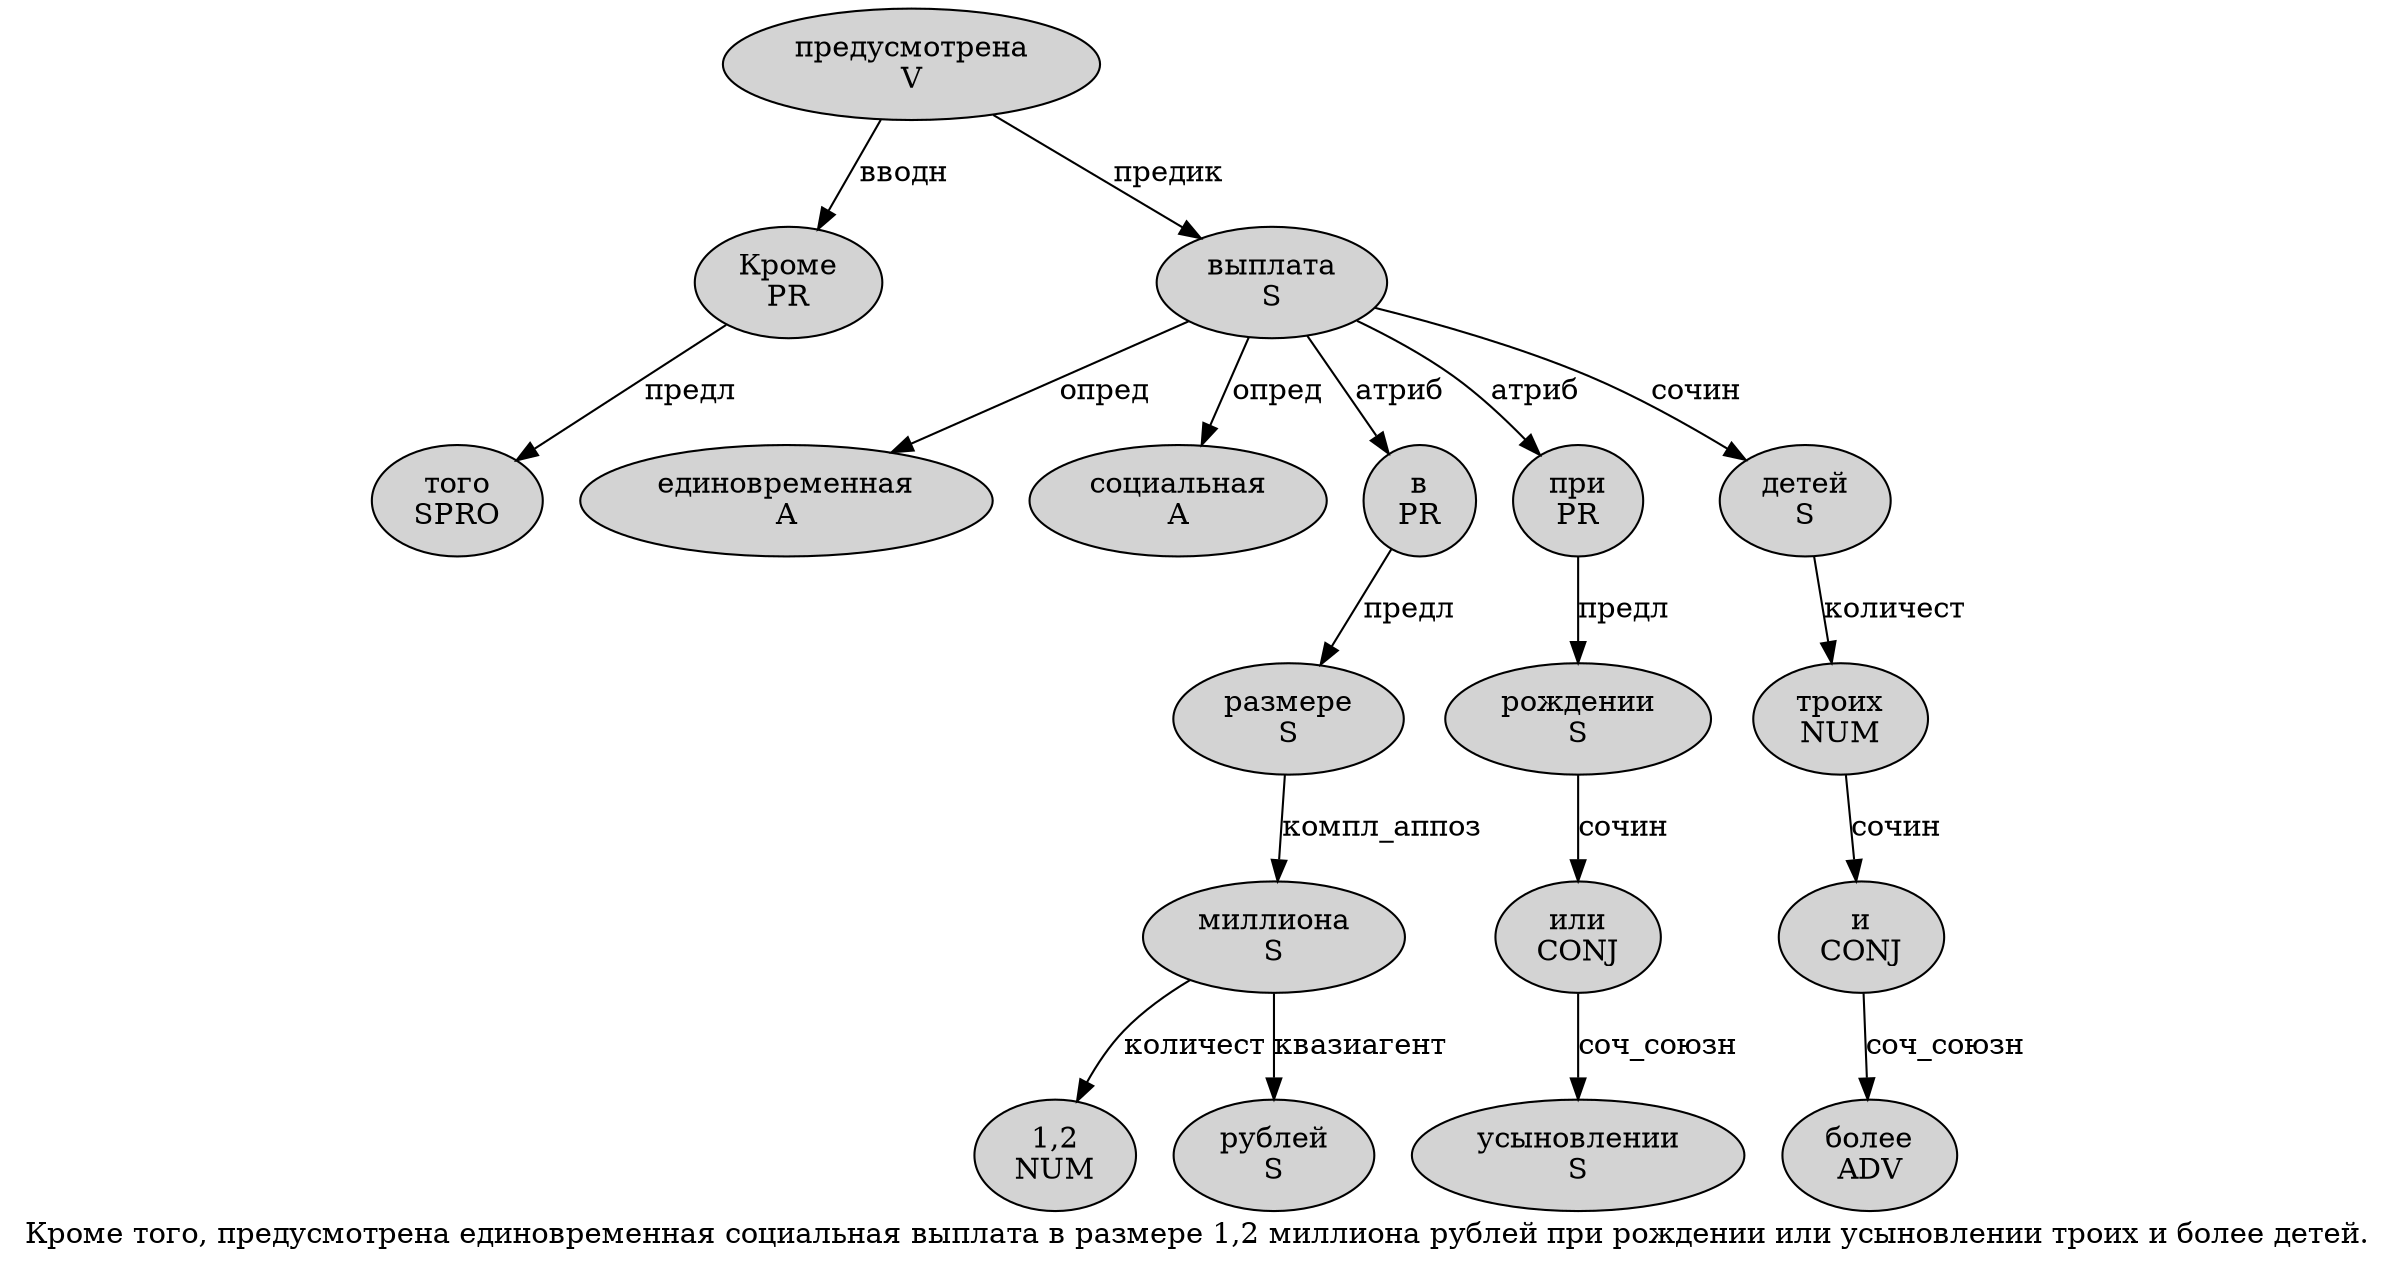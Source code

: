 digraph SENTENCE_468 {
	graph [label="Кроме того, предусмотрена единовременная социальная выплата в размере 1,2 миллиона рублей при рождении или усыновлении троих и более детей."]
	node [style=filled]
		0 [label="Кроме
PR" color="" fillcolor=lightgray penwidth=1 shape=ellipse]
		1 [label="того
SPRO" color="" fillcolor=lightgray penwidth=1 shape=ellipse]
		3 [label="предусмотрена
V" color="" fillcolor=lightgray penwidth=1 shape=ellipse]
		4 [label="единовременная
A" color="" fillcolor=lightgray penwidth=1 shape=ellipse]
		5 [label="социальная
A" color="" fillcolor=lightgray penwidth=1 shape=ellipse]
		6 [label="выплата
S" color="" fillcolor=lightgray penwidth=1 shape=ellipse]
		7 [label="в
PR" color="" fillcolor=lightgray penwidth=1 shape=ellipse]
		8 [label="размере
S" color="" fillcolor=lightgray penwidth=1 shape=ellipse]
		9 [label="1,2
NUM" color="" fillcolor=lightgray penwidth=1 shape=ellipse]
		10 [label="миллиона
S" color="" fillcolor=lightgray penwidth=1 shape=ellipse]
		11 [label="рублей
S" color="" fillcolor=lightgray penwidth=1 shape=ellipse]
		12 [label="при
PR" color="" fillcolor=lightgray penwidth=1 shape=ellipse]
		13 [label="рождении
S" color="" fillcolor=lightgray penwidth=1 shape=ellipse]
		14 [label="или
CONJ" color="" fillcolor=lightgray penwidth=1 shape=ellipse]
		15 [label="усыновлении
S" color="" fillcolor=lightgray penwidth=1 shape=ellipse]
		16 [label="троих
NUM" color="" fillcolor=lightgray penwidth=1 shape=ellipse]
		17 [label="и
CONJ" color="" fillcolor=lightgray penwidth=1 shape=ellipse]
		18 [label="более
ADV" color="" fillcolor=lightgray penwidth=1 shape=ellipse]
		19 [label="детей
S" color="" fillcolor=lightgray penwidth=1 shape=ellipse]
			0 -> 1 [label="предл"]
			6 -> 4 [label="опред"]
			6 -> 5 [label="опред"]
			6 -> 7 [label="атриб"]
			6 -> 12 [label="атриб"]
			6 -> 19 [label="сочин"]
			16 -> 17 [label="сочин"]
			17 -> 18 [label="соч_союзн"]
			10 -> 9 [label="количест"]
			10 -> 11 [label="квазиагент"]
			19 -> 16 [label="количест"]
			13 -> 14 [label="сочин"]
			14 -> 15 [label="соч_союзн"]
			3 -> 0 [label="вводн"]
			3 -> 6 [label="предик"]
			8 -> 10 [label="компл_аппоз"]
			7 -> 8 [label="предл"]
			12 -> 13 [label="предл"]
}